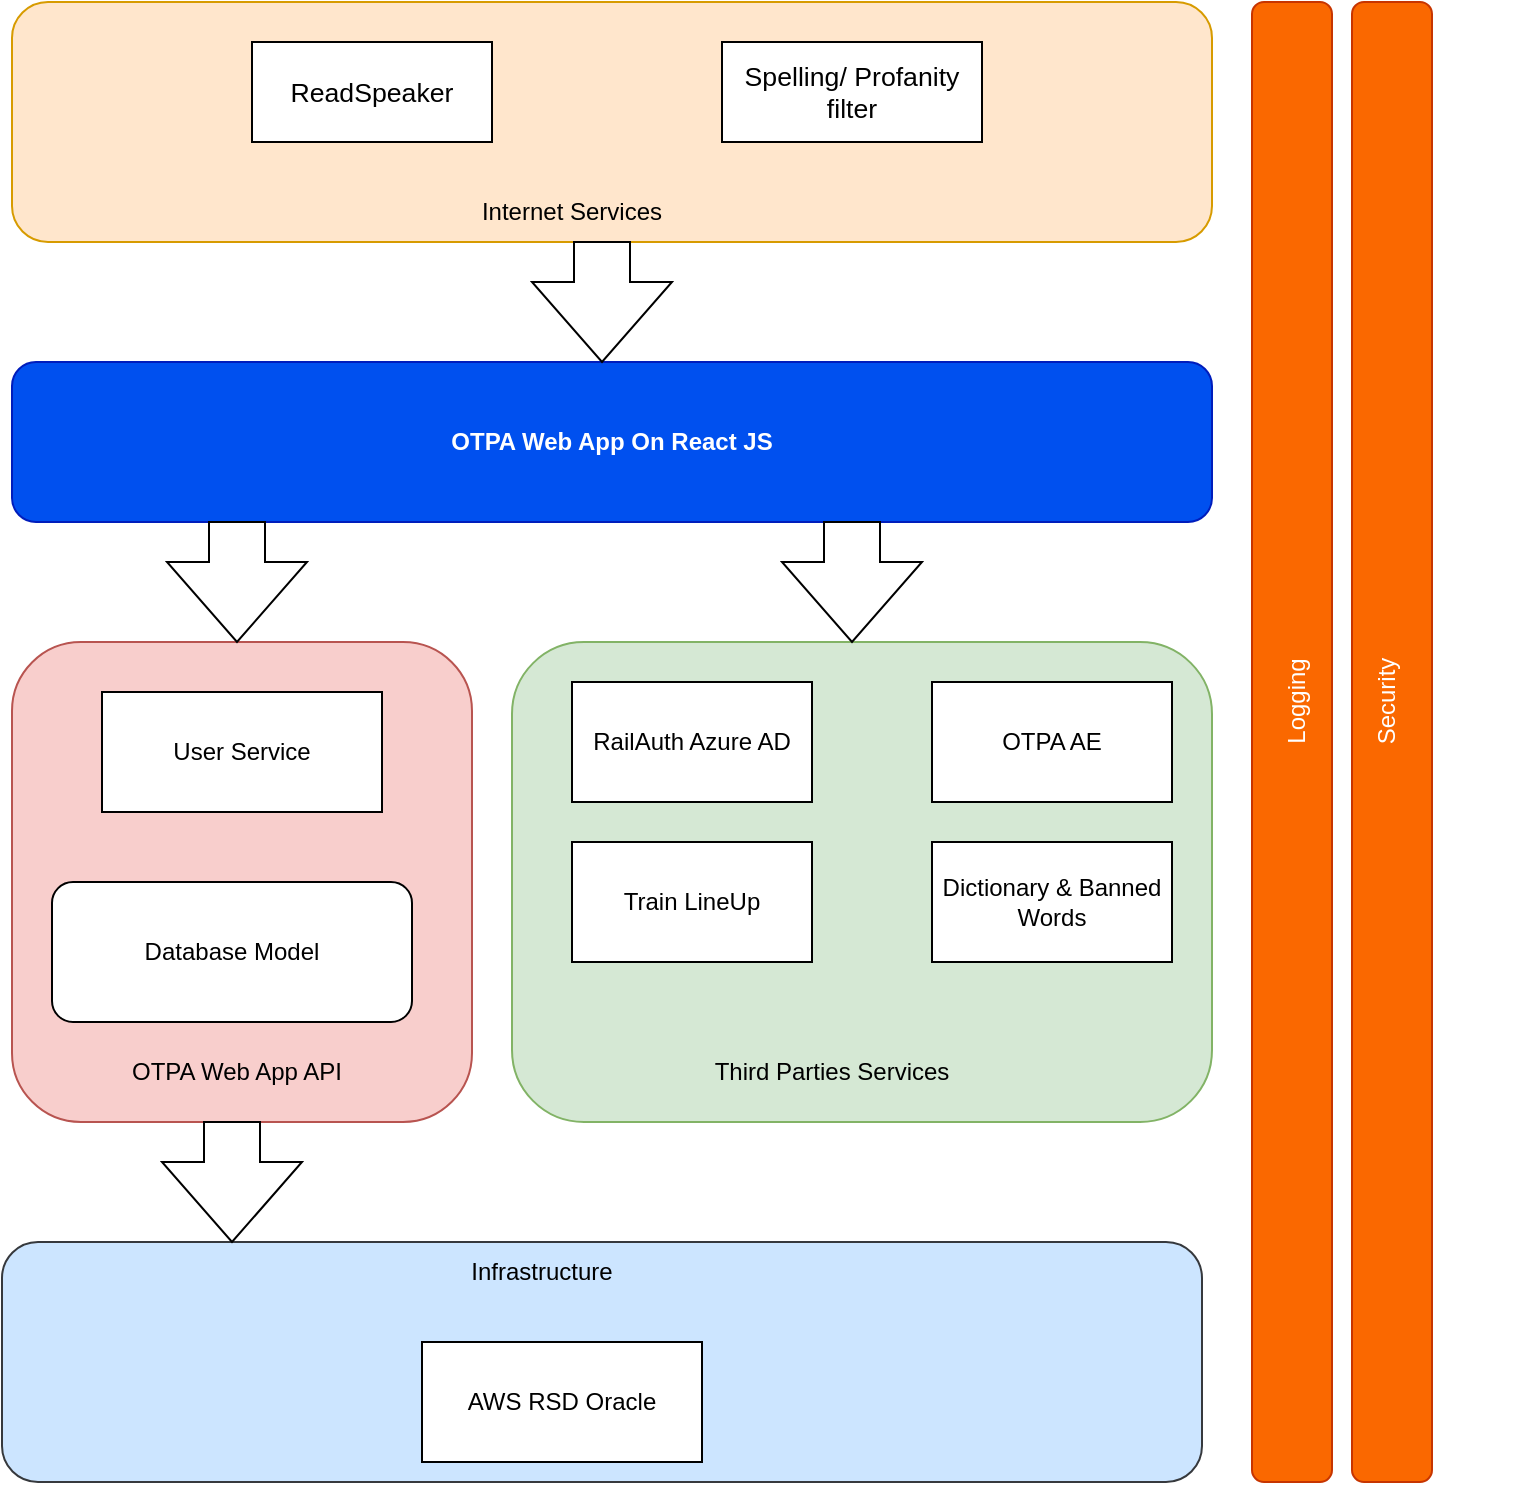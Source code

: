 <mxfile version="20.2.3" type="github">
  <diagram id="LI8FxoVQCLHx2Gy9EvLi" name="Page-1">
    <mxGraphModel dx="1303" dy="1880" grid="0" gridSize="10" guides="1" tooltips="1" connect="1" arrows="1" fold="1" page="1" pageScale="1" pageWidth="850" pageHeight="1100" math="0" shadow="0">
      <root>
        <mxCell id="0" />
        <mxCell id="1" parent="0" />
        <mxCell id="6oq6TiqJleILa2b0mG5i-1" value="&lt;b&gt;OTPA Web App On React JS&lt;/b&gt;" style="rounded=1;whiteSpace=wrap;html=1;fillColor=#0050ef;fontColor=#ffffff;strokeColor=#001DBC;" vertex="1" parent="1">
          <mxGeometry x="40" y="80" width="600" height="80" as="geometry" />
        </mxCell>
        <mxCell id="6oq6TiqJleILa2b0mG5i-2" value="" style="rounded=1;whiteSpace=wrap;html=1;fillColor=#fa6800;fontColor=#000000;strokeColor=#C73500;" vertex="1" parent="1">
          <mxGeometry x="660" y="-100" width="40" height="740" as="geometry" />
        </mxCell>
        <mxCell id="6oq6TiqJleILa2b0mG5i-3" value="" style="rounded=1;whiteSpace=wrap;html=1;fillColor=#f8cecc;strokeColor=#b85450;" vertex="1" parent="1">
          <mxGeometry x="40" y="220" width="230" height="240" as="geometry" />
        </mxCell>
        <mxCell id="6oq6TiqJleILa2b0mG5i-4" value="" style="rounded=1;whiteSpace=wrap;html=1;fillColor=#d5e8d4;strokeColor=#82b366;" vertex="1" parent="1">
          <mxGeometry x="290" y="220" width="350" height="240" as="geometry" />
        </mxCell>
        <mxCell id="6oq6TiqJleILa2b0mG5i-5" value="" style="rounded=1;whiteSpace=wrap;html=1;fillColor=#ffe6cc;strokeColor=#d79b00;" vertex="1" parent="1">
          <mxGeometry x="40" y="-100" width="600" height="120" as="geometry" />
        </mxCell>
        <mxCell id="6oq6TiqJleILa2b0mG5i-6" value="&lt;span style=&quot;font-size:10.0pt;font-family:&lt;br/&gt;&amp;quot;Arial&amp;quot;,sans-serif;mso-fareast-font-family:&amp;quot;Times New Roman&amp;quot;;mso-ansi-language:&lt;br/&gt;EN-GB;mso-fareast-language:EN-US;mso-bidi-language:AR-SA&quot; lang=&quot;EN-GB&quot;&gt;ReadSpeaker&lt;/span&gt;" style="rounded=0;whiteSpace=wrap;html=1;" vertex="1" parent="1">
          <mxGeometry x="160" y="-80" width="120" height="50" as="geometry" />
        </mxCell>
        <mxCell id="6oq6TiqJleILa2b0mG5i-7" value="&lt;span style=&quot;font-size:10.0pt;font-family:&lt;br/&gt;&amp;quot;Arial&amp;quot;,sans-serif;mso-fareast-font-family:&amp;quot;Times New Roman&amp;quot;;mso-ansi-language:&lt;br/&gt;EN-GB;mso-fareast-language:EN-US;mso-bidi-language:AR-SA&quot; lang=&quot;EN-GB&quot;&gt;Spelling/ Profanity&lt;br/&gt;filter&lt;/span&gt;" style="rounded=0;whiteSpace=wrap;html=1;" vertex="1" parent="1">
          <mxGeometry x="395" y="-80" width="130" height="50" as="geometry" />
        </mxCell>
        <mxCell id="6oq6TiqJleILa2b0mG5i-9" value="Internet Services" style="text;html=1;strokeColor=none;fillColor=none;align=center;verticalAlign=middle;whiteSpace=wrap;rounded=0;" vertex="1" parent="1">
          <mxGeometry x="220" y="-10" width="200" height="30" as="geometry" />
        </mxCell>
        <mxCell id="6oq6TiqJleILa2b0mG5i-11" value="User Service" style="rounded=0;whiteSpace=wrap;html=1;" vertex="1" parent="1">
          <mxGeometry x="85" y="245" width="140" height="60" as="geometry" />
        </mxCell>
        <mxCell id="6oq6TiqJleILa2b0mG5i-12" value="OTPA Web App API" style="text;html=1;strokeColor=none;fillColor=none;align=center;verticalAlign=middle;whiteSpace=wrap;rounded=0;" vertex="1" parent="1">
          <mxGeometry x="85" y="420" width="135" height="30" as="geometry" />
        </mxCell>
        <mxCell id="6oq6TiqJleILa2b0mG5i-14" value="Database Model" style="rounded=1;whiteSpace=wrap;html=1;" vertex="1" parent="1">
          <mxGeometry x="60" y="340" width="180" height="70" as="geometry" />
        </mxCell>
        <mxCell id="6oq6TiqJleILa2b0mG5i-15" value="Train LineUp" style="rounded=0;whiteSpace=wrap;html=1;" vertex="1" parent="1">
          <mxGeometry x="320" y="320" width="120" height="60" as="geometry" />
        </mxCell>
        <mxCell id="6oq6TiqJleILa2b0mG5i-16" value="OTPA AE" style="rounded=0;whiteSpace=wrap;html=1;" vertex="1" parent="1">
          <mxGeometry x="500" y="240" width="120" height="60" as="geometry" />
        </mxCell>
        <mxCell id="6oq6TiqJleILa2b0mG5i-17" value="RailAuth Azure AD" style="rounded=0;whiteSpace=wrap;html=1;" vertex="1" parent="1">
          <mxGeometry x="320" y="240" width="120" height="60" as="geometry" />
        </mxCell>
        <mxCell id="6oq6TiqJleILa2b0mG5i-18" value="Dictionary &amp;amp; Banned Words" style="rounded=0;whiteSpace=wrap;html=1;" vertex="1" parent="1">
          <mxGeometry x="500" y="320" width="120" height="60" as="geometry" />
        </mxCell>
        <mxCell id="6oq6TiqJleILa2b0mG5i-19" value="Third Parties Services" style="text;html=1;strokeColor=none;fillColor=none;align=center;verticalAlign=middle;whiteSpace=wrap;rounded=0;" vertex="1" parent="1">
          <mxGeometry x="390" y="420" width="120" height="30" as="geometry" />
        </mxCell>
        <mxCell id="6oq6TiqJleILa2b0mG5i-20" value="" style="rounded=1;whiteSpace=wrap;html=1;fillColor=#cce5ff;strokeColor=#36393d;" vertex="1" parent="1">
          <mxGeometry x="35" y="520" width="600" height="120" as="geometry" />
        </mxCell>
        <mxCell id="6oq6TiqJleILa2b0mG5i-21" value="AWS RSD Oracle" style="rounded=0;whiteSpace=wrap;html=1;" vertex="1" parent="1">
          <mxGeometry x="245" y="570" width="140" height="60" as="geometry" />
        </mxCell>
        <mxCell id="6oq6TiqJleILa2b0mG5i-22" value="Infrastructure" style="text;html=1;strokeColor=none;fillColor=none;align=center;verticalAlign=middle;whiteSpace=wrap;rounded=0;" vertex="1" parent="1">
          <mxGeometry x="245" y="520" width="120" height="30" as="geometry" />
        </mxCell>
        <mxCell id="6oq6TiqJleILa2b0mG5i-23" value="" style="rounded=1;whiteSpace=wrap;html=1;fillColor=#fa6800;fontColor=#000000;strokeColor=#C73500;" vertex="1" parent="1">
          <mxGeometry x="710" y="-100" width="40" height="740" as="geometry" />
        </mxCell>
        <mxCell id="6oq6TiqJleILa2b0mG5i-27" value="Logging" style="text;html=1;strokeColor=none;fillColor=none;align=center;verticalAlign=middle;whiteSpace=wrap;rounded=0;horizontal=0;fontColor=#FFFFFF;" vertex="1" parent="1">
          <mxGeometry x="615" y="235" width="135" height="30" as="geometry" />
        </mxCell>
        <mxCell id="6oq6TiqJleILa2b0mG5i-29" value="Security" style="text;html=1;strokeColor=none;fillColor=none;align=center;verticalAlign=middle;whiteSpace=wrap;rounded=0;horizontal=0;fontColor=#FFFFFF;" vertex="1" parent="1">
          <mxGeometry x="660" y="235" width="135" height="30" as="geometry" />
        </mxCell>
        <mxCell id="6oq6TiqJleILa2b0mG5i-33" value="" style="html=1;shadow=0;dashed=0;align=center;verticalAlign=middle;shape=mxgraph.arrows2.arrow;dy=0.6;dx=40;direction=south;notch=0;labelBorderColor=default;fontColor=#FFFFFF;" vertex="1" parent="1">
          <mxGeometry x="300" y="20" width="70" height="60" as="geometry" />
        </mxCell>
        <mxCell id="6oq6TiqJleILa2b0mG5i-34" value="" style="html=1;shadow=0;dashed=0;align=center;verticalAlign=middle;shape=mxgraph.arrows2.arrow;dy=0.6;dx=40;direction=south;notch=0;labelBorderColor=default;fontColor=#FFFFFF;" vertex="1" parent="1">
          <mxGeometry x="117.5" y="160" width="70" height="60" as="geometry" />
        </mxCell>
        <mxCell id="6oq6TiqJleILa2b0mG5i-36" value="" style="html=1;shadow=0;dashed=0;align=center;verticalAlign=middle;shape=mxgraph.arrows2.arrow;dy=0.6;dx=40;direction=south;notch=0;labelBorderColor=default;fontColor=#FFFFFF;" vertex="1" parent="1">
          <mxGeometry x="425" y="160" width="70" height="60" as="geometry" />
        </mxCell>
        <mxCell id="6oq6TiqJleILa2b0mG5i-37" value="" style="html=1;shadow=0;dashed=0;align=center;verticalAlign=middle;shape=mxgraph.arrows2.arrow;dy=0.6;dx=40;direction=south;notch=0;labelBorderColor=default;fontColor=#FFFFFF;" vertex="1" parent="1">
          <mxGeometry x="115" y="460" width="70" height="60" as="geometry" />
        </mxCell>
      </root>
    </mxGraphModel>
  </diagram>
</mxfile>
